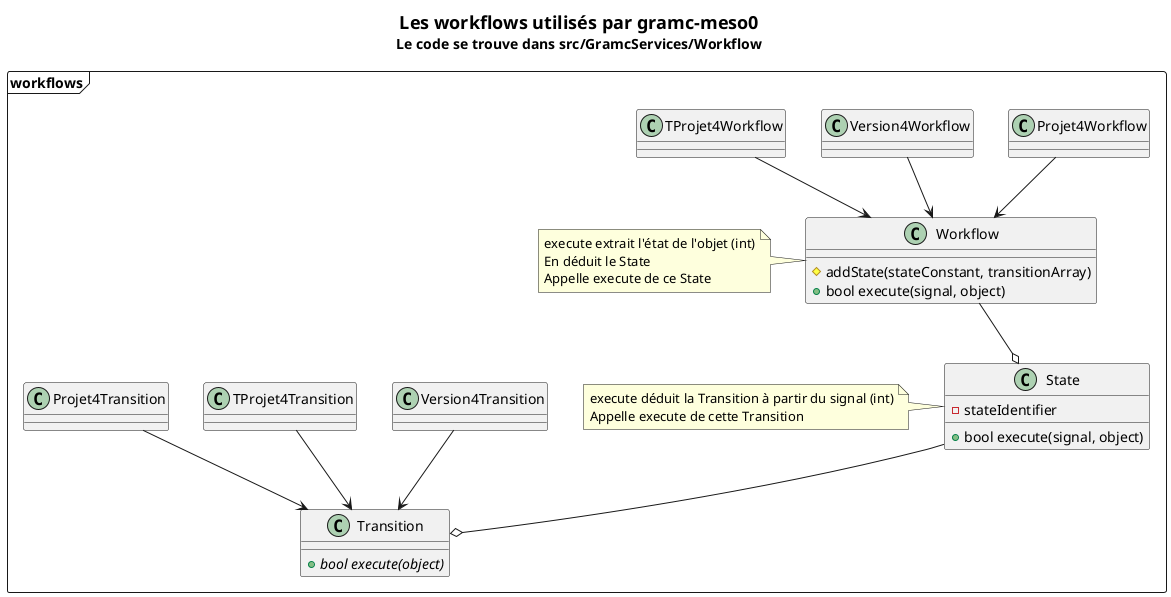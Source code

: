 @startuml

title =Les workflows utilisés par gramc-meso0\nLe code se trouve dans src/GramcServices/Workflow


package workflows <<Frame>> {
    class Workflow {
        # addState(stateConstant, transitionArray)
        + bool execute(signal, object)
    }
    class Transition {
        {abstract} + bool execute(object)
    }
    class State {
        - stateIdentifier
        + bool execute(signal, object)
    }
    class Projet4Workflow {
        
    }
    class Version4Workflow {
        
    }
    class Version4Transition {
        
    }
    class TProjet4Workflow {
        
    }
    class TProjet4Transition {
        
    }
    
    Workflow --o State
    State --o Transition
    Version4Workflow --> Workflow
    Version4Transition --> Transition
    Projet4Workflow --> Workflow
    Projet4Transition --> Transition
    TProjet4Workflow --> Workflow
    TProjet4Transition --> Transition
    
    
note left of Workflow: execute extrait l'état de l'objet (int)\nEn déduit le State\nAppelle execute de ce State
note left of State: execute déduit la Transition à partir du signal (int)\nAppelle execute de cette Transition 
}
@enduml

